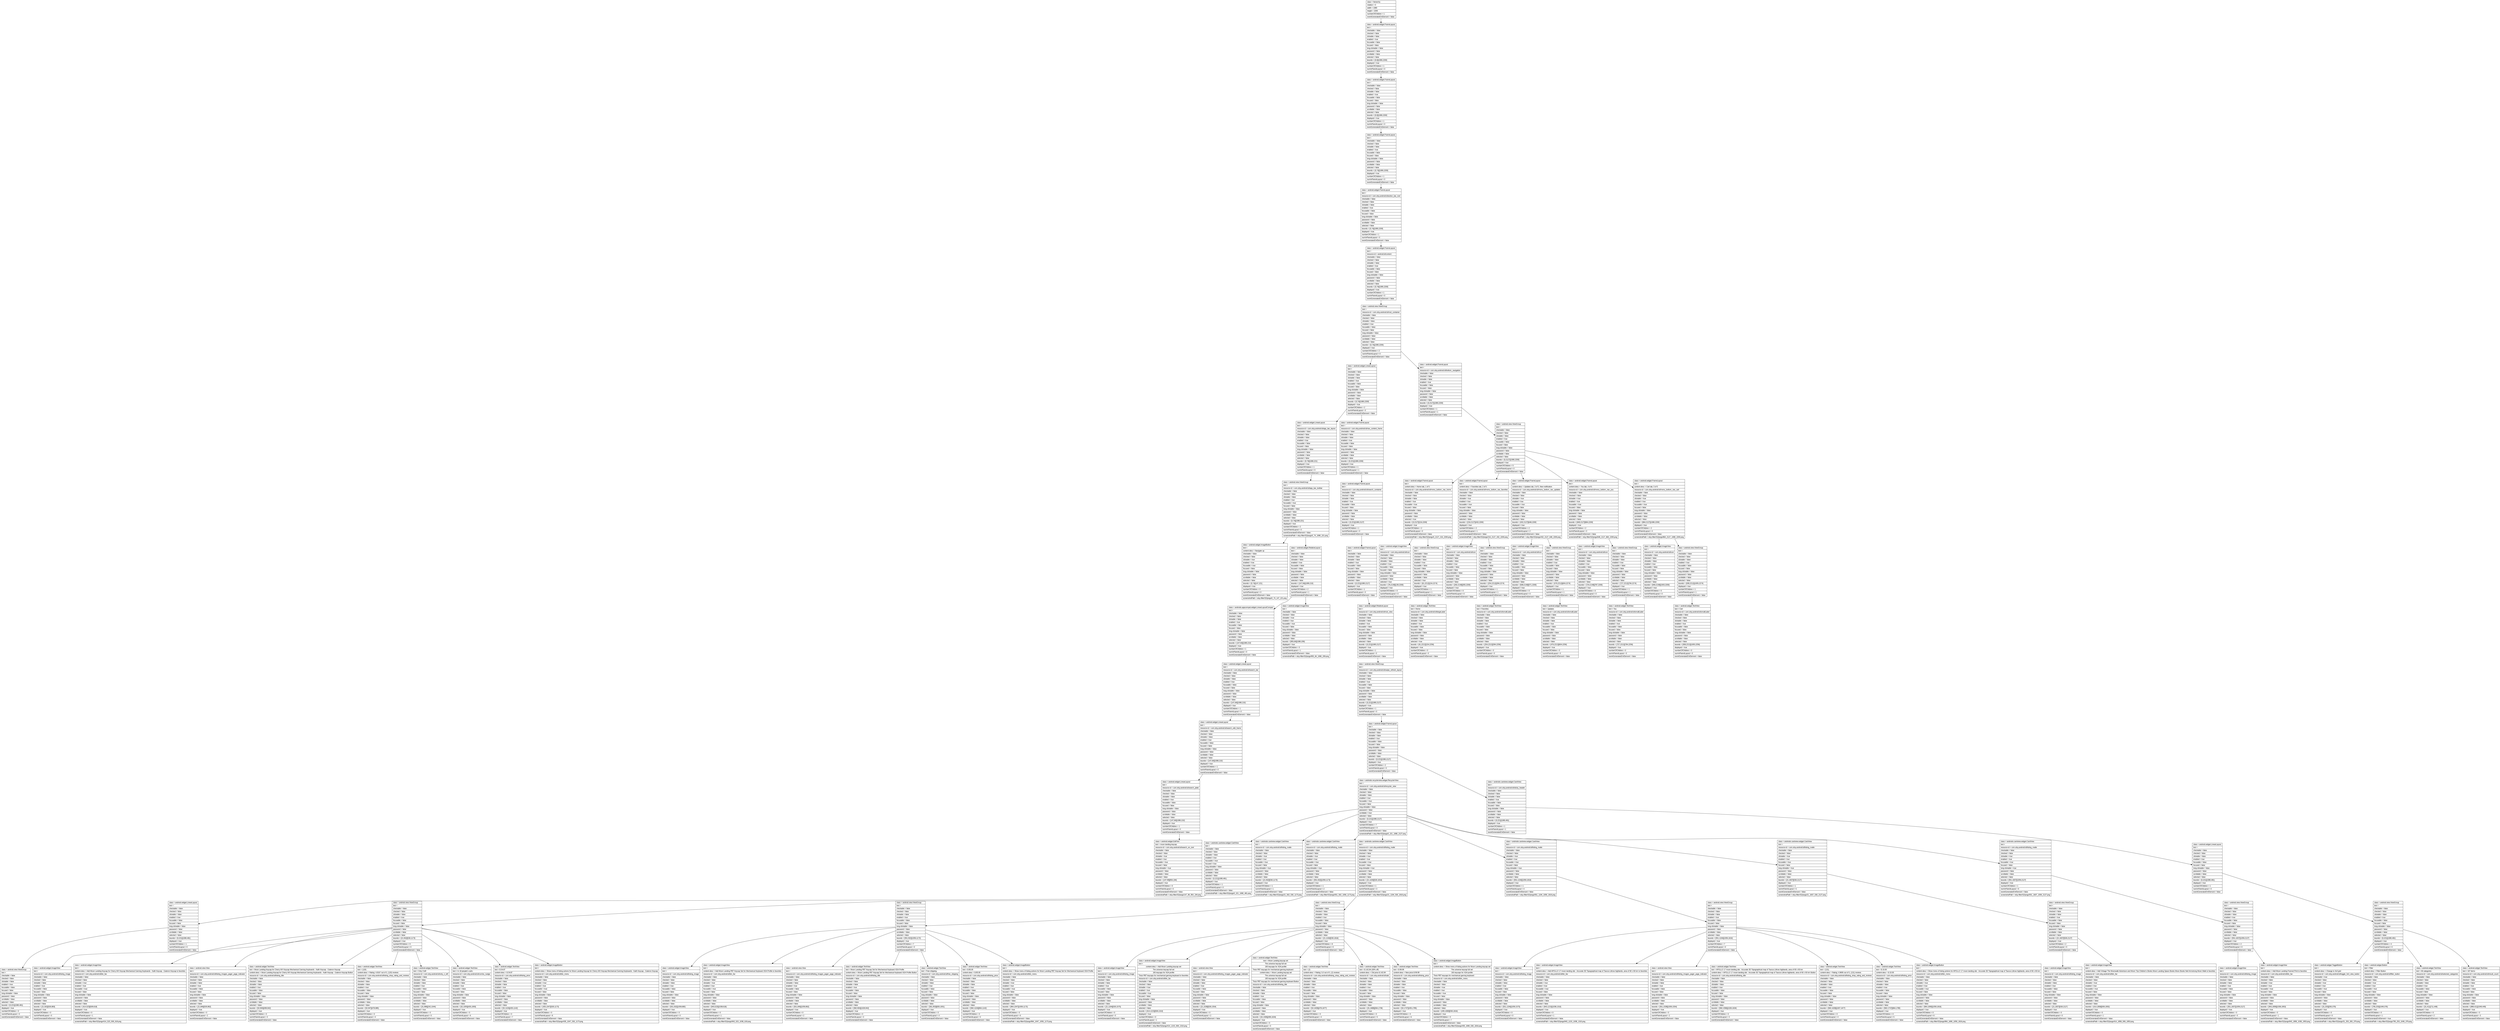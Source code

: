 digraph Layout {

	node [shape=record fontname=Arial];

	0	[label="{class = hierarchy\l|rotation = 0\l|width = 1080\l|height = 2200\l|numberOfChildren = 1\l|eventGeneratedOnElement = false \l}"]
	1	[label="{class = android.widget.FrameLayout\l|text = \l|checkable = false\l|checked = false\l|clickable = false\l|enabled = true\l|focusable = false\l|focused = false\l|long-clickable = false\l|password = false\l|scrollable = false\l|selected = false\l|bounds = [0,0][1080,2200]\l|displayed = true\l|numberOfChildren = 1\l|numInParentLayout = 0\l|eventGeneratedOnElement = false \l}"]
	2	[label="{class = android.widget.FrameLayout\l|text = \l|checkable = false\l|checked = false\l|clickable = false\l|enabled = true\l|focusable = false\l|focused = false\l|long-clickable = false\l|password = false\l|scrollable = false\l|selected = false\l|bounds = [0,0][1080,2200]\l|displayed = true\l|numberOfChildren = 1\l|numInParentLayout = 0\l|eventGeneratedOnElement = false \l}"]
	3	[label="{class = android.widget.FrameLayout\l|text = \l|checkable = false\l|checked = false\l|clickable = false\l|enabled = true\l|focusable = false\l|focused = false\l|long-clickable = false\l|password = false\l|scrollable = false\l|selected = false\l|bounds = [0,74][1080,2200]\l|displayed = true\l|numberOfChildren = 1\l|numInParentLayout = 0\l|eventGeneratedOnElement = false \l}"]
	4	[label="{class = android.widget.FrameLayout\l|text = \l|resource-id = com.etsy.android:id/action_bar_root\l|checkable = false\l|checked = false\l|clickable = false\l|enabled = true\l|focusable = false\l|focused = false\l|long-clickable = false\l|password = false\l|scrollable = false\l|selected = false\l|bounds = [0,74][1080,2200]\l|displayed = true\l|numberOfChildren = 1\l|numInParentLayout = 0\l|eventGeneratedOnElement = false \l}"]
	5	[label="{class = android.widget.FrameLayout\l|text = \l|resource-id = android:id/content\l|checkable = false\l|checked = false\l|clickable = false\l|enabled = true\l|focusable = false\l|focused = false\l|long-clickable = false\l|password = false\l|scrollable = false\l|selected = false\l|bounds = [0,74][1080,2200]\l|displayed = true\l|numberOfChildren = 1\l|numInParentLayout = 0\l|eventGeneratedOnElement = false \l}"]
	6	[label="{class = android.view.ViewGroup\l|text = \l|resource-id = com.etsy.android:id/root_container\l|checkable = false\l|checked = false\l|clickable = false\l|enabled = true\l|focusable = false\l|focused = false\l|long-clickable = false\l|password = false\l|scrollable = false\l|selected = false\l|bounds = [0,74][1080,2200]\l|displayed = true\l|numberOfChildren = 2\l|numInParentLayout = 0\l|eventGeneratedOnElement = false \l}"]
	7	[label="{class = android.widget.LinearLayout\l|text = \l|checkable = false\l|checked = false\l|clickable = false\l|enabled = true\l|focusable = false\l|focused = false\l|long-clickable = false\l|password = false\l|scrollable = false\l|selected = false\l|bounds = [0,74][1080,2200]\l|displayed = true\l|numberOfChildren = 2\l|numInParentLayout = 0\l|eventGeneratedOnElement = false \l}"]
	8	[label="{class = android.widget.FrameLayout\l|text = \l|resource-id = com.etsy.android:id/bottom_navigation\l|checkable = false\l|checked = false\l|clickable = false\l|enabled = true\l|focusable = false\l|focused = false\l|long-clickable = false\l|password = false\l|scrollable = false\l|selected = false\l|bounds = [0,2127][1080,2200]\l|displayed = true\l|numberOfChildren = 1\l|numInParentLayout = 1\l|eventGeneratedOnElement = false \l}"]
	9	[label="{class = android.widget.LinearLayout\l|text = \l|resource-id = com.etsy.android:id/app_bar_layout\l|checkable = false\l|checked = false\l|clickable = false\l|enabled = true\l|focusable = false\l|focused = false\l|long-clickable = false\l|password = false\l|scrollable = false\l|selected = false\l|bounds = [0,74][1080,221]\l|displayed = true\l|numberOfChildren = 1\l|numInParentLayout = 0\l|eventGeneratedOnElement = false \l}"]
	10	[label="{class = android.widget.FrameLayout\l|text = \l|resource-id = com.etsy.android:id/nav_content_frame\l|checkable = false\l|checked = false\l|clickable = false\l|enabled = true\l|focusable = false\l|focused = false\l|long-clickable = false\l|password = false\l|scrollable = false\l|selected = false\l|bounds = [0,221][1080,2200]\l|displayed = true\l|numberOfChildren = 1\l|numInParentLayout = 1\l|eventGeneratedOnElement = false \l}"]
	11	[label="{class = android.view.ViewGroup\l|text = \l|checkable = false\l|checked = false\l|clickable = false\l|enabled = true\l|focusable = false\l|focused = false\l|long-clickable = false\l|password = false\l|scrollable = false\l|selected = false\l|bounds = [0,2127][1080,2200]\l|displayed = true\l|numberOfChildren = 5\l|numInParentLayout = 0\l|eventGeneratedOnElement = false \l}"]
	12	[label="{class = android.view.ViewGroup\l|text = \l|resource-id = com.etsy.android:id/app_bar_toolbar\l|checkable = false\l|checked = false\l|clickable = false\l|enabled = true\l|focusable = true\l|focused = false\l|long-clickable = false\l|password = false\l|scrollable = false\l|selected = false\l|bounds = [0,74][1080,221]\l|displayed = true\l|numberOfChildren = 2\l|numInParentLayout = 0\l|eventGeneratedOnElement = false \l|screenshotPath = etsy-filter/S2/pngs/0_74_1080_221.png\l}"]
	13	[label="{class = android.widget.FrameLayout\l|text = \l|resource-id = com.etsy.android:id/search_container\l|checkable = false\l|checked = false\l|clickable = false\l|enabled = true\l|focusable = false\l|focused = false\l|long-clickable = false\l|password = false\l|scrollable = false\l|selected = false\l|bounds = [0,221][1080,2127]\l|displayed = true\l|numberOfChildren = 1\l|numInParentLayout = 0\l|eventGeneratedOnElement = false \l}"]
	14	[label="{class = android.widget.FrameLayout\l|text = \l|content-desc = Home tab, 1 of 5\l|resource-id = com.etsy.android:id/menu_bottom_nav_home\l|checkable = false\l|checked = false\l|clickable = false\l|enabled = true\l|focusable = true\l|focused = false\l|long-clickable = false\l|password = false\l|scrollable = false\l|selected = true\l|bounds = [0,2127][216,2200]\l|displayed = true\l|numberOfChildren = 2\l|numInParentLayout = 0\l|eventGeneratedOnElement = false \l|screenshotPath = etsy-filter/S2/pngs/0_2127_216_2200.png\l}"]
	15	[label="{class = android.widget.FrameLayout\l|text = \l|content-desc = Favorites tab, 2 of 5\l|resource-id = com.etsy.android:id/menu_bottom_nav_favorites\l|checkable = false\l|checked = false\l|clickable = true\l|enabled = true\l|focusable = true\l|focused = false\l|long-clickable = false\l|password = false\l|scrollable = false\l|selected = false\l|bounds = [216,2127][432,2200]\l|displayed = true\l|numberOfChildren = 2\l|numInParentLayout = 1\l|eventGeneratedOnElement = false \l|screenshotPath = etsy-filter/S2/pngs/216_2127_432_2200.png\l}"]
	16	[label="{class = android.widget.FrameLayout\l|text = \l|content-desc = Updates tab, 3 of 5, New notification\l|resource-id = com.etsy.android:id/menu_bottom_nav_updates\l|checkable = false\l|checked = false\l|clickable = true\l|enabled = true\l|focusable = true\l|focused = false\l|long-clickable = false\l|password = false\l|scrollable = false\l|selected = false\l|bounds = [432,2127][648,2200]\l|displayed = true\l|numberOfChildren = 2\l|numInParentLayout = 2\l|eventGeneratedOnElement = false \l|screenshotPath = etsy-filter/S2/pngs/432_2127_648_2200.png\l}"]
	17	[label="{class = android.widget.FrameLayout\l|text = \l|content-desc = You tab, 4 of 5\l|resource-id = com.etsy.android:id/menu_bottom_nav_you\l|checkable = false\l|checked = false\l|clickable = true\l|enabled = true\l|focusable = true\l|focused = false\l|long-clickable = false\l|password = false\l|scrollable = false\l|selected = false\l|bounds = [648,2127][864,2200]\l|displayed = true\l|numberOfChildren = 2\l|numInParentLayout = 3\l|eventGeneratedOnElement = false \l|screenshotPath = etsy-filter/S2/pngs/648_2127_864_2200.png\l}"]
	18	[label="{class = android.widget.FrameLayout\l|text = \l|content-desc = Cart tab, 5 of 5\l|resource-id = com.etsy.android:id/menu_bottom_nav_cart\l|checkable = false\l|checked = false\l|clickable = true\l|enabled = true\l|focusable = true\l|focused = false\l|long-clickable = false\l|password = false\l|scrollable = false\l|selected = false\l|bounds = [864,2127][1080,2200]\l|displayed = true\l|numberOfChildren = 2\l|numInParentLayout = 4\l|eventGeneratedOnElement = false \l|screenshotPath = etsy-filter/S2/pngs/864_2127_1080_2200.png\l}"]
	19	[label="{class = android.widget.ImageButton\l|text = \l|content-desc = Navigate up\l|checkable = false\l|checked = false\l|clickable = true\l|enabled = true\l|focusable = true\l|focused = false\l|long-clickable = false\l|password = false\l|scrollable = false\l|selected = false\l|bounds = [0,74][147,221]\l|displayed = true\l|numberOfChildren = 0\l|numInParentLayout = 0\l|eventGeneratedOnElement = false \l|screenshotPath = etsy-filter/S2/pngs/0_74_147_221.png\l}"]
	20	[label="{class = android.widget.RelativeLayout\l|text = \l|checkable = false\l|checked = false\l|clickable = false\l|enabled = true\l|focusable = false\l|focused = false\l|long-clickable = false\l|password = false\l|scrollable = false\l|selected = false\l|bounds = [147,84][1080,210]\l|displayed = true\l|numberOfChildren = 2\l|numInParentLayout = 1\l|eventGeneratedOnElement = false \l}"]
	21	[label="{class = android.widget.FrameLayout\l|text = \l|checkable = false\l|checked = false\l|clickable = false\l|enabled = true\l|focusable = false\l|focused = false\l|long-clickable = false\l|password = false\l|scrollable = false\l|selected = false\l|bounds = [0,221][1080,2127]\l|displayed = true\l|numberOfChildren = 1\l|numInParentLayout = 0\l|eventGeneratedOnElement = false \l}"]
	22	[label="{class = android.widget.ImageView\l|text = \l|resource-id = com.etsy.android:id/icon\l|checkable = false\l|checked = false\l|clickable = false\l|enabled = true\l|focusable = false\l|focused = false\l|long-clickable = false\l|password = false\l|scrollable = false\l|selected = true\l|bounds = [76,2148][139,2200]\l|displayed = true\l|numberOfChildren = 0\l|numInParentLayout = 0\l|eventGeneratedOnElement = false \l}"]
	23	[label="{class = android.view.ViewGroup\l|text = \l|checkable = false\l|checked = false\l|clickable = false\l|enabled = true\l|focusable = false\l|focused = false\l|long-clickable = false\l|password = false\l|scrollable = false\l|selected = true\l|bounds = [61,2212][154,2274]\l|displayed = true\l|numberOfChildren = 1\l|numInParentLayout = 1\l|eventGeneratedOnElement = false \l}"]
	24	[label="{class = android.widget.ImageView\l|text = \l|resource-id = com.etsy.android:id/icon\l|checkable = false\l|checked = false\l|clickable = false\l|enabled = true\l|focusable = false\l|focused = false\l|long-clickable = false\l|password = false\l|scrollable = false\l|selected = false\l|bounds = [292,2148][355,2200]\l|displayed = true\l|numberOfChildren = 0\l|numInParentLayout = 0\l|eventGeneratedOnElement = false \l}"]
	25	[label="{class = android.view.ViewGroup\l|text = \l|checkable = false\l|checked = false\l|clickable = false\l|enabled = true\l|focusable = false\l|focused = false\l|long-clickable = false\l|password = false\l|scrollable = false\l|selected = false\l|bounds = [254,2212][394,2274]\l|displayed = true\l|numberOfChildren = 1\l|numInParentLayout = 1\l|eventGeneratedOnElement = false \l}"]
	26	[label="{class = android.widget.ImageView\l|text = \l|resource-id = com.etsy.android:id/icon\l|checkable = false\l|checked = false\l|clickable = false\l|enabled = true\l|focusable = false\l|focused = false\l|long-clickable = false\l|password = false\l|scrollable = false\l|selected = false\l|bounds = [508,2148][571,2200]\l|displayed = true\l|numberOfChildren = 0\l|numInParentLayout = 0\l|eventGeneratedOnElement = false \l}"]
	27	[label="{class = android.view.ViewGroup\l|text = \l|checkable = false\l|checked = false\l|clickable = false\l|enabled = true\l|focusable = false\l|focused = false\l|long-clickable = false\l|password = false\l|scrollable = false\l|selected = false\l|bounds = [476,2212][604,2274]\l|displayed = true\l|numberOfChildren = 1\l|numInParentLayout = 1\l|eventGeneratedOnElement = false \l}"]
	28	[label="{class = android.widget.ImageView\l|text = \l|resource-id = com.etsy.android:id/icon\l|checkable = false\l|checked = false\l|clickable = false\l|enabled = true\l|focusable = false\l|focused = false\l|long-clickable = false\l|password = false\l|scrollable = false\l|selected = false\l|bounds = [724,2148][787,2200]\l|displayed = true\l|numberOfChildren = 0\l|numInParentLayout = 0\l|eventGeneratedOnElement = false \l}"]
	29	[label="{class = android.view.ViewGroup\l|text = \l|checkable = false\l|checked = false\l|clickable = false\l|enabled = true\l|focusable = false\l|focused = false\l|long-clickable = false\l|password = false\l|scrollable = false\l|selected = false\l|bounds = [727,2212][784,2274]\l|displayed = true\l|numberOfChildren = 1\l|numInParentLayout = 1\l|eventGeneratedOnElement = false \l}"]
	30	[label="{class = android.widget.ImageView\l|text = \l|resource-id = com.etsy.android:id/icon\l|checkable = false\l|checked = false\l|clickable = false\l|enabled = true\l|focusable = false\l|focused = false\l|long-clickable = false\l|password = false\l|scrollable = false\l|selected = false\l|bounds = [940,2148][1003,2200]\l|displayed = true\l|numberOfChildren = 0\l|numInParentLayout = 0\l|eventGeneratedOnElement = false \l}"]
	31	[label="{class = android.view.ViewGroup\l|text = \l|checkable = false\l|checked = false\l|clickable = false\l|enabled = true\l|focusable = false\l|focused = false\l|long-clickable = false\l|password = false\l|scrollable = false\l|selected = false\l|bounds = [938,2212][1005,2274]\l|displayed = true\l|numberOfChildren = 1\l|numInParentLayout = 1\l|eventGeneratedOnElement = false \l}"]
	32	[label="{class = androidx.appcompat.widget.LinearLayoutCompat\l|text = \l|checkable = false\l|checked = false\l|clickable = false\l|enabled = true\l|focusable = false\l|focused = false\l|long-clickable = false\l|password = false\l|scrollable = false\l|selected = false\l|bounds = [147,84][1080,210]\l|displayed = true\l|numberOfChildren = 1\l|numInParentLayout = 0\l|eventGeneratedOnElement = false \l}"]
	33	[label="{class = android.widget.ImageView\l|text = \l|checkable = false\l|checked = false\l|clickable = true\l|enabled = true\l|focusable = true\l|focused = false\l|long-clickable = false\l|password = false\l|scrollable = false\l|selected = false\l|bounds = [955,84][1080,209]\l|displayed = true\l|numberOfChildren = 0\l|numInParentLayout = 1\l|eventGeneratedOnElement = false \l|screenshotPath = etsy-filter/S2/pngs/955_84_1080_209.png\l}"]
	34	[label="{class = android.widget.RelativeLayout\l|text = \l|resource-id = com.etsy.android:id/root_view\l|checkable = false\l|checked = false\l|clickable = false\l|enabled = true\l|focusable = false\l|focused = false\l|long-clickable = false\l|password = false\l|scrollable = false\l|selected = false\l|bounds = [0,221][1080,2127]\l|displayed = true\l|numberOfChildren = 1\l|numInParentLayout = 0\l|eventGeneratedOnElement = false \l}"]
	35	[label="{class = android.widget.TextView\l|text = Home\l|resource-id = com.etsy.android:id/largeLabel\l|checkable = false\l|checked = false\l|clickable = false\l|enabled = true\l|focusable = false\l|focused = false\l|long-clickable = false\l|password = false\l|scrollable = false\l|selected = true\l|bounds = [61,2212][154,2256]\l|displayed = true\l|numberOfChildren = 0\l|numInParentLayout = 0\l|eventGeneratedOnElement = false \l}"]
	36	[label="{class = android.widget.TextView\l|text = Favorites\l|resource-id = com.etsy.android:id/smallLabel\l|checkable = false\l|checked = false\l|clickable = false\l|enabled = true\l|focusable = false\l|focused = false\l|long-clickable = false\l|password = false\l|scrollable = false\l|selected = false\l|bounds = [254,2212][394,2256]\l|displayed = true\l|numberOfChildren = 0\l|numInParentLayout = 0\l|eventGeneratedOnElement = false \l}"]
	37	[label="{class = android.widget.TextView\l|text = Updates\l|resource-id = com.etsy.android:id/smallLabel\l|checkable = false\l|checked = false\l|clickable = false\l|enabled = true\l|focusable = false\l|focused = false\l|long-clickable = false\l|password = false\l|scrollable = false\l|selected = false\l|bounds = [476,2212][604,2256]\l|displayed = true\l|numberOfChildren = 0\l|numInParentLayout = 0\l|eventGeneratedOnElement = false \l}"]
	38	[label="{class = android.widget.TextView\l|text = You\l|resource-id = com.etsy.android:id/smallLabel\l|checkable = false\l|checked = false\l|clickable = false\l|enabled = true\l|focusable = false\l|focused = false\l|long-clickable = false\l|password = false\l|scrollable = false\l|selected = false\l|bounds = [727,2212][784,2256]\l|displayed = true\l|numberOfChildren = 0\l|numInParentLayout = 0\l|eventGeneratedOnElement = false \l}"]
	39	[label="{class = android.widget.TextView\l|text = Cart\l|resource-id = com.etsy.android:id/smallLabel\l|checkable = false\l|checked = false\l|clickable = false\l|enabled = true\l|focusable = false\l|focused = false\l|long-clickable = false\l|password = false\l|scrollable = false\l|selected = false\l|bounds = [938,2212][1005,2256]\l|displayed = true\l|numberOfChildren = 0\l|numInParentLayout = 0\l|eventGeneratedOnElement = false \l}"]
	40	[label="{class = android.widget.LinearLayout\l|text = \l|resource-id = com.etsy.android:id/search_bar\l|checkable = false\l|checked = false\l|clickable = false\l|enabled = true\l|focusable = false\l|focused = false\l|long-clickable = false\l|password = false\l|scrollable = false\l|selected = false\l|bounds = [147,84][1080,210]\l|displayed = true\l|numberOfChildren = 1\l|numInParentLayout = 0\l|eventGeneratedOnElement = false \l}"]
	41	[label="{class = android.view.ViewGroup\l|text = \l|resource-id = com.etsy.android:id/swipe_refresh_layout\l|checkable = false\l|checked = false\l|clickable = false\l|enabled = true\l|focusable = false\l|focused = false\l|long-clickable = false\l|password = false\l|scrollable = false\l|selected = false\l|bounds = [0,221][1080,2127]\l|displayed = true\l|numberOfChildren = 1\l|numInParentLayout = 0\l|eventGeneratedOnElement = false \l}"]
	42	[label="{class = android.widget.LinearLayout\l|text = \l|resource-id = com.etsy.android:id/search_edit_frame\l|checkable = false\l|checked = false\l|clickable = false\l|enabled = true\l|focusable = false\l|focused = false\l|long-clickable = false\l|password = false\l|scrollable = false\l|selected = false\l|bounds = [147,84][1080,210]\l|displayed = true\l|numberOfChildren = 1\l|numInParentLayout = 0\l|eventGeneratedOnElement = false \l}"]
	43	[label="{class = android.widget.FrameLayout\l|text = \l|checkable = false\l|checked = false\l|clickable = false\l|enabled = true\l|focusable = false\l|focused = false\l|long-clickable = false\l|password = false\l|scrollable = false\l|selected = false\l|bounds = [0,221][1080,2127]\l|displayed = true\l|numberOfChildren = 2\l|numInParentLayout = 0\l|eventGeneratedOnElement = false \l}"]
	44	[label="{class = android.widget.LinearLayout\l|text = \l|resource-id = com.etsy.android:id/search_plate\l|checkable = false\l|checked = false\l|clickable = false\l|enabled = true\l|focusable = false\l|focused = false\l|long-clickable = false\l|password = false\l|scrollable = false\l|selected = false\l|bounds = [147,84][1080,210]\l|displayed = true\l|numberOfChildren = 1\l|numInParentLayout = 0\l|eventGeneratedOnElement = false \l}"]
	45	[label="{class = androidx.recyclerview.widget.RecyclerView\l|text = \l|resource-id = com.etsy.android:id/recycler_view\l|checkable = false\l|checked = false\l|clickable = false\l|enabled = true\l|focusable = true\l|focused = false\l|long-clickable = false\l|password = false\l|scrollable = true\l|selected = false\l|bounds = [0,221][1080,2127]\l|displayed = true\l|numberOfChildren = 7\l|numInParentLayout = 0\l|eventGeneratedOnElement = false \l|screenshotPath = etsy-filter/S2/pngs/0_221_1080_2127.png\l}"]
	46	[label="{class = androidx.cardview.widget.CardView\l|text = \l|resource-id = com.etsy.android:id/sticky_header\l|checkable = false\l|checked = false\l|clickable = false\l|enabled = true\l|focusable = false\l|focused = false\l|long-clickable = false\l|password = false\l|scrollable = false\l|selected = false\l|bounds = [0,221][1080,481]\l|displayed = true\l|numberOfChildren = 1\l|numInParentLayout = 1\l|eventGeneratedOnElement = false \l}"]
	47	[label="{class = android.widget.EditText\l|text = moon landing keycap\l|resource-id = com.etsy.android:id/search_src_text\l|checkable = false\l|checked = false\l|clickable = true\l|enabled = true\l|focusable = true\l|focused = false\l|long-clickable = true\l|password = false\l|scrollable = false\l|selected = false\l|bounds = [147,99][954,194]\l|displayed = true\l|numberOfChildren = 0\l|numInParentLayout = 0\l|eventGeneratedOnElement = false \l|screenshotPath = etsy-filter/S2/pngs/147_99_954_194.png\l}"]
	48	[label="{class = androidx.cardview.widget.CardView\l|text = \l|checkable = false\l|checked = false\l|clickable = false\l|enabled = true\l|focusable = true\l|focused = true\l|long-clickable = false\l|password = false\l|scrollable = false\l|selected = false\l|bounds = [0,221][1080,481]\l|displayed = true\l|numberOfChildren = 1\l|numInParentLayout = 0\l|eventGeneratedOnElement = false \l|screenshotPath = etsy-filter/S2/pngs/0_221_1080_481.png\l}"]
	49	[label="{class = androidx.cardview.widget.CardView\l|text = \l|resource-id = com.etsy.android:id/listing_matte\l|checkable = false\l|checked = false\l|clickable = true\l|enabled = true\l|focusable = true\l|focused = false\l|long-clickable = true\l|password = false\l|scrollable = false\l|selected = false\l|bounds = [21,502][530,1173]\l|displayed = true\l|numberOfChildren = 1\l|numInParentLayout = 1\l|eventGeneratedOnElement = false \l|screenshotPath = etsy-filter/S2/pngs/21_502_530_1173.png\l}"]
	50	[label="{class = androidx.cardview.widget.CardView\l|text = \l|resource-id = com.etsy.android:id/listing_matte\l|checkable = false\l|checked = false\l|clickable = true\l|enabled = true\l|focusable = true\l|focused = false\l|long-clickable = true\l|password = false\l|scrollable = false\l|selected = false\l|bounds = [551,502][1059,1173]\l|displayed = true\l|numberOfChildren = 1\l|numInParentLayout = 2\l|eventGeneratedOnElement = false \l|screenshotPath = etsy-filter/S2/pngs/551_502_1059_1173.png\l}"]
	51	[label="{class = androidx.cardview.widget.CardView\l|text = \l|resource-id = com.etsy.android:id/listing_matte\l|checkable = false\l|checked = false\l|clickable = true\l|enabled = true\l|focusable = true\l|focused = false\l|long-clickable = true\l|password = false\l|scrollable = false\l|selected = false\l|bounds = [21,1194][530,1816]\l|displayed = true\l|numberOfChildren = 1\l|numInParentLayout = 3\l|eventGeneratedOnElement = false \l|screenshotPath = etsy-filter/S2/pngs/21_1194_530_1816.png\l}"]
	52	[label="{class = androidx.cardview.widget.CardView\l|text = \l|resource-id = com.etsy.android:id/listing_matte\l|checkable = false\l|checked = false\l|clickable = true\l|enabled = true\l|focusable = true\l|focused = false\l|long-clickable = true\l|password = false\l|scrollable = false\l|selected = false\l|bounds = [551,1194][1059,1816]\l|displayed = true\l|numberOfChildren = 1\l|numInParentLayout = 4\l|eventGeneratedOnElement = false \l|screenshotPath = etsy-filter/S2/pngs/551_1194_1059_1816.png\l}"]
	53	[label="{class = androidx.cardview.widget.CardView\l|text = \l|resource-id = com.etsy.android:id/listing_matte\l|checkable = false\l|checked = false\l|clickable = true\l|enabled = true\l|focusable = true\l|focused = false\l|long-clickable = true\l|password = false\l|scrollable = false\l|selected = false\l|bounds = [21,1837][530,2127]\l|displayed = true\l|numberOfChildren = 1\l|numInParentLayout = 5\l|eventGeneratedOnElement = false \l|screenshotPath = etsy-filter/S2/pngs/21_1837_530_2127.png\l}"]
	54	[label="{class = androidx.cardview.widget.CardView\l|text = \l|resource-id = com.etsy.android:id/listing_matte\l|checkable = false\l|checked = false\l|clickable = true\l|enabled = true\l|focusable = true\l|focused = false\l|long-clickable = true\l|password = false\l|scrollable = false\l|selected = false\l|bounds = [551,1837][1059,2127]\l|displayed = true\l|numberOfChildren = 1\l|numInParentLayout = 6\l|eventGeneratedOnElement = false \l|screenshotPath = etsy-filter/S2/pngs/551_1837_1059_2127.png\l}"]
	55	[label="{class = android.widget.LinearLayout\l|text = \l|checkable = false\l|checked = false\l|clickable = false\l|enabled = true\l|focusable = false\l|focused = false\l|long-clickable = false\l|password = false\l|scrollable = false\l|selected = false\l|bounds = [0,221][1080,481]\l|displayed = true\l|numberOfChildren = 1\l|numInParentLayout = 0\l|eventGeneratedOnElement = false \l}"]
	56	[label="{class = android.widget.LinearLayout\l|text = \l|checkable = false\l|checked = false\l|clickable = false\l|enabled = true\l|focusable = false\l|focused = false\l|long-clickable = false\l|password = false\l|scrollable = false\l|selected = false\l|bounds = [0,221][1080,481]\l|displayed = true\l|numberOfChildren = 1\l|numInParentLayout = 0\l|eventGeneratedOnElement = false \l}"]
	57	[label="{class = android.view.ViewGroup\l|text = \l|checkable = false\l|checked = false\l|clickable = false\l|enabled = true\l|focusable = false\l|focused = false\l|long-clickable = false\l|password = false\l|scrollable = false\l|selected = false\l|bounds = [21,502][530,1173]\l|displayed = true\l|numberOfChildren = 9\l|numInParentLayout = 0\l|eventGeneratedOnElement = false \l}"]
	58	[label="{class = android.view.ViewGroup\l|text = \l|checkable = false\l|checked = false\l|clickable = false\l|enabled = true\l|focusable = false\l|focused = false\l|long-clickable = false\l|password = false\l|scrollable = false\l|selected = false\l|bounds = [551,502][1059,1173]\l|displayed = true\l|numberOfChildren = 7\l|numInParentLayout = 0\l|eventGeneratedOnElement = false \l}"]
	59	[label="{class = android.view.ViewGroup\l|text = \l|checkable = false\l|checked = false\l|clickable = false\l|enabled = true\l|focusable = false\l|focused = false\l|long-clickable = false\l|password = false\l|scrollable = false\l|selected = false\l|bounds = [21,1194][530,1816]\l|displayed = true\l|numberOfChildren = 8\l|numInParentLayout = 0\l|eventGeneratedOnElement = false \l}"]
	60	[label="{class = android.view.ViewGroup\l|text = \l|checkable = false\l|checked = false\l|clickable = false\l|enabled = true\l|focusable = false\l|focused = false\l|long-clickable = false\l|password = false\l|scrollable = false\l|selected = false\l|bounds = [551,1194][1059,1816]\l|displayed = true\l|numberOfChildren = 7\l|numInParentLayout = 0\l|eventGeneratedOnElement = false \l}"]
	61	[label="{class = android.view.ViewGroup\l|text = \l|checkable = false\l|checked = false\l|clickable = false\l|enabled = true\l|focusable = false\l|focused = false\l|long-clickable = false\l|password = false\l|scrollable = false\l|selected = false\l|bounds = [21,1837][530,2127]\l|displayed = true\l|numberOfChildren = 2\l|numInParentLayout = 0\l|eventGeneratedOnElement = false \l}"]
	62	[label="{class = android.view.ViewGroup\l|text = \l|checkable = false\l|checked = false\l|clickable = false\l|enabled = true\l|focusable = false\l|focused = false\l|long-clickable = false\l|password = false\l|scrollable = false\l|selected = false\l|bounds = [551,1837][1059,2127]\l|displayed = true\l|numberOfChildren = 2\l|numInParentLayout = 0\l|eventGeneratedOnElement = false \l}"]
	63	[label="{class = android.view.ViewGroup\l|text = \l|checkable = false\l|checked = false\l|clickable = false\l|enabled = true\l|focusable = false\l|focused = false\l|long-clickable = false\l|password = false\l|scrollable = false\l|selected = false\l|bounds = [0,221][1080,481]\l|displayed = true\l|numberOfChildren = 4\l|numInParentLayout = 0\l|eventGeneratedOnElement = false \l}"]
	64	[label="{class = android.view.ViewGroup\l|text = \l|checkable = false\l|checked = false\l|clickable = false\l|enabled = true\l|focusable = false\l|focused = false\l|long-clickable = false\l|password = false\l|scrollable = false\l|selected = false\l|bounds = [0,221][1080,481]\l|displayed = true\l|numberOfChildren = 0\l|numInParentLayout = 0\l|eventGeneratedOnElement = false \l}"]
	65	[label="{class = android.widget.ImageView\l|text = \l|resource-id = com.etsy.android:id/listing_image\l|checkable = false\l|checked = false\l|clickable = false\l|enabled = true\l|focusable = false\l|focused = false\l|long-clickable = false\l|password = false\l|scrollable = false\l|selected = false\l|bounds = [21,502][530,883]\l|displayed = true\l|numberOfChildren = 0\l|numInParentLayout = 0\l|eventGeneratedOnElement = false \l}"]
	66	[label="{class = android.widget.ImageView\l|text = \l|content-desc = Add Moon Landing Keycap for Cherry MX Keycap Mechanical Gaming Keyboards - Kalih Keycap - Gateron Keycap to favorites\l|resource-id = com.etsy.android:id/btn_fav\l|checkable = false\l|checked = false\l|clickable = true\l|enabled = true\l|focusable = true\l|focused = false\l|long-clickable = false\l|password = false\l|scrollable = false\l|selected = false\l|bounds = [414,523][509,618]\l|displayed = true\l|numberOfChildren = 0\l|numInParentLayout = 1\l|eventGeneratedOnElement = false \l|screenshotPath = etsy-filter/S2/pngs/414_523_509_618.png\l}"]
	67	[label="{class = android.view.View\l|text = \l|resource-id = com.etsy.android:id/listing_images_pager_page_indicator\l|checkable = false\l|checked = false\l|clickable = false\l|enabled = true\l|focusable = false\l|focused = false\l|long-clickable = false\l|password = false\l|scrollable = false\l|selected = false\l|bounds = [21,846][530,862]\l|displayed = true\l|numberOfChildren = 0\l|numInParentLayout = 2\l|eventGeneratedOnElement = false \l}"]
	68	[label="{class = android.widget.TextView\l|text = Moon Landing Keycap for Cherry MX Keycap Mechanical Gaming Keyboards - Kalih Keycap - Gateron Keycap\l|content-desc = Moon Landing Keycap for Cherry MX Keycap Mechanical Gaming Keyboards - Kalih Keycap - Gateron Keycap Button\l|resource-id = com.etsy.android:id/listing_title\l|checkable = false\l|checked = false\l|clickable = false\l|enabled = true\l|focusable = false\l|focused = false\l|long-clickable = false\l|password = false\l|scrollable = false\l|selected = false\l|bounds = [52,904][499,942]\l|displayed = true\l|numberOfChildren = 0\l|numInParentLayout = 3\l|eventGeneratedOnElement = false \l}"]
	69	[label="{class = android.widget.TextView\l|text = (120)\l|content-desc = Rating: 4.8167 out of 5, (120) reviews\l|resource-id = com.etsy.android:id/listing_shop_rating_and_reviews\l|checkable = false\l|checked = false\l|clickable = false\l|enabled = true\l|focusable = false\l|focused = false\l|long-clickable = false\l|password = false\l|scrollable = false\l|selected = false\l|bounds = [52,947][478,985]\l|displayed = true\l|numberOfChildren = 0\l|numInParentLayout = 4\l|eventGeneratedOnElement = false \l}"]
	70	[label="{class = android.widget.TextView\l|text = Only 3 left\l|resource-id = com.etsy.android:id/only_n_left\l|checkable = false\l|checked = false\l|clickable = false\l|enabled = true\l|focusable = false\l|focused = false\l|long-clickable = false\l|password = false\l|scrollable = false\l|selected = false\l|bounds = [31,996][242,1044]\l|displayed = true\l|numberOfChildren = 0\l|numInParentLayout = 5\l|eventGeneratedOnElement = false \l}"]
	71	[label="{class = android.widget.TextView\l|text = In 18 people's carts\l|resource-id = com.etsy.android:id/combo_nudge\l|checkable = false\l|checked = false\l|clickable = false\l|enabled = true\l|focusable = false\l|focused = false\l|long-clickable = false\l|password = false\l|scrollable = false\l|selected = false\l|bounds = [52,1055][435,1093]\l|displayed = true\l|numberOfChildren = 0\l|numInParentLayout = 6\l|eventGeneratedOnElement = false \l}"]
	72	[label="{class = android.widget.TextView\l|text = $ 34.87\l|content-desc = $ 34.87\l|resource-id = com.etsy.android:id/listing_price\l|checkable = false\l|checked = false\l|clickable = false\l|enabled = true\l|focusable = false\l|focused = false\l|long-clickable = false\l|password = false\l|scrollable = false\l|selected = false\l|bounds = [52,1104][435,1142]\l|displayed = true\l|numberOfChildren = 0\l|numInParentLayout = 7\l|eventGeneratedOnElement = false \l}"]
	73	[label="{class = android.widget.ImageButton\l|text = \l|content-desc = Show menu of listing actions for Moon Landing Keycap for Cherry MX Keycap Mechanical Gaming Keyboards - Kalih Keycap - Gateron Keycap\l|resource-id = com.etsy.android:id/btn_menu\l|checkable = false\l|checked = false\l|clickable = true\l|enabled = true\l|focusable = true\l|focused = false\l|long-clickable = false\l|password = false\l|scrollable = false\l|selected = false\l|bounds = [435,1047][530,1173]\l|displayed = true\l|numberOfChildren = 0\l|numInParentLayout = 8\l|eventGeneratedOnElement = false \l|screenshotPath = etsy-filter/S2/pngs/435_1047_530_1173.png\l}"]
	74	[label="{class = android.widget.ImageView\l|text = \l|resource-id = com.etsy.android:id/listing_image\l|checkable = false\l|checked = false\l|clickable = false\l|enabled = true\l|focusable = false\l|focused = false\l|long-clickable = false\l|password = false\l|scrollable = false\l|selected = false\l|bounds = [551,502][1059,883]\l|displayed = true\l|numberOfChildren = 0\l|numInParentLayout = 0\l|eventGeneratedOnElement = false \l}"]
	75	[label="{class = android.widget.ImageView\l|text = \l|content-desc = Add Moon Landing PBT Keycap Set for Mechanical Keyboard XDA Profile to favorites\l|resource-id = com.etsy.android:id/btn_fav\l|checkable = false\l|checked = false\l|clickable = true\l|enabled = true\l|focusable = true\l|focused = false\l|long-clickable = false\l|password = false\l|scrollable = false\l|selected = false\l|bounds = [943,523][1038,618]\l|displayed = true\l|numberOfChildren = 0\l|numInParentLayout = 1\l|eventGeneratedOnElement = false \l|screenshotPath = etsy-filter/S2/pngs/943_523_1038_618.png\l}"]
	76	[label="{class = android.view.View\l|text = \l|resource-id = com.etsy.android:id/listing_images_pager_page_indicator\l|checkable = false\l|checked = false\l|clickable = false\l|enabled = true\l|focusable = false\l|focused = false\l|long-clickable = false\l|password = false\l|scrollable = false\l|selected = false\l|bounds = [551,846][1059,862]\l|displayed = true\l|numberOfChildren = 0\l|numInParentLayout = 2\l|eventGeneratedOnElement = false \l}"]
	77	[label="{class = android.widget.TextView\l|text = Moon Landing PBT Keycap Set for Mechanical Keyboard XDA Profile\l|content-desc = Moon Landing PBT Keycap Set for Mechanical Keyboard XDA Profile Button\l|resource-id = com.etsy.android:id/listing_title\l|checkable = false\l|checked = false\l|clickable = false\l|enabled = true\l|focusable = false\l|focused = false\l|long-clickable = false\l|password = false\l|scrollable = false\l|selected = false\l|bounds = [582,904][1028,942]\l|displayed = true\l|numberOfChildren = 0\l|numInParentLayout = 3\l|eventGeneratedOnElement = false \l}"]
	78	[label="{class = android.widget.TextView\l|text = Free shipping\l|resource-id = com.etsy.android:id/free_shipping\l|checkable = false\l|checked = false\l|clickable = false\l|enabled = true\l|focusable = false\l|focused = false\l|long-clickable = false\l|password = false\l|scrollable = false\l|selected = false\l|bounds = [561,953][826,1001]\l|displayed = true\l|numberOfChildren = 0\l|numInParentLayout = 4\l|eventGeneratedOnElement = false \l}"]
	79	[label="{class = android.widget.TextView\l|text = $ 85.00\l|content-desc = $ 85.00\l|resource-id = com.etsy.android:id/listing_price\l|checkable = false\l|checked = false\l|clickable = false\l|enabled = true\l|focusable = false\l|focused = false\l|long-clickable = false\l|password = false\l|scrollable = false\l|selected = false\l|bounds = [582,1104][964,1142]\l|displayed = true\l|numberOfChildren = 0\l|numInParentLayout = 5\l|eventGeneratedOnElement = false \l}"]
	80	[label="{class = android.widget.ImageButton\l|text = \l|content-desc = Show menu of listing actions for Moon Landing PBT Keycap Set for Mechanical Keyboard XDA Profile\l|resource-id = com.etsy.android:id/btn_menu\l|checkable = false\l|checked = false\l|clickable = true\l|enabled = true\l|focusable = true\l|focused = false\l|long-clickable = false\l|password = false\l|scrollable = false\l|selected = false\l|bounds = [964,1047][1059,1173]\l|displayed = true\l|numberOfChildren = 0\l|numInParentLayout = 6\l|eventGeneratedOnElement = false \l|screenshotPath = etsy-filter/S2/pngs/964_1047_1059_1173.png\l}"]
	81	[label="{class = android.widget.ImageView\l|text = \l|resource-id = com.etsy.android:id/listing_image\l|checkable = false\l|checked = false\l|clickable = false\l|enabled = true\l|focusable = false\l|focused = false\l|long-clickable = false\l|password = false\l|scrollable = false\l|selected = false\l|bounds = [21,1194][530,1575]\l|displayed = true\l|numberOfChildren = 0\l|numInParentLayout = 0\l|eventGeneratedOnElement = false \l}"]
	82	[label="{class = android.widget.ImageView\l|text = \l|content-desc = Add Moon Landing keycap set | The universe keycap full set | 165 keycaps for XDA profile | Thick PBT keycaps for mechanical gaming keyboard to favorites\l|resource-id = com.etsy.android:id/btn_fav\l|checkable = false\l|checked = false\l|clickable = true\l|enabled = true\l|focusable = true\l|focused = false\l|long-clickable = false\l|password = false\l|scrollable = false\l|selected = false\l|bounds = [414,1215][509,1310]\l|displayed = true\l|numberOfChildren = 0\l|numInParentLayout = 1\l|eventGeneratedOnElement = false \l|screenshotPath = etsy-filter/S2/pngs/414_1215_509_1310.png\l}"]
	83	[label="{class = android.view.View\l|text = \l|resource-id = com.etsy.android:id/listing_images_pager_page_indicator\l|checkable = false\l|checked = false\l|clickable = false\l|enabled = true\l|focusable = false\l|focused = false\l|long-clickable = false\l|password = false\l|scrollable = false\l|selected = false\l|bounds = [21,1538][530,1554]\l|displayed = true\l|numberOfChildren = 0\l|numInParentLayout = 2\l|eventGeneratedOnElement = false \l}"]
	84	[label="{class = android.widget.TextView\l|text = Moon Landing keycap set | The universe keycap full set | 165 keycaps for XDA profile | Thick PBT keycaps for mechanical gaming keyboard\l|content-desc = Moon Landing keycap set | The universe keycap full set | 165 keycaps for XDA profile | Thick PBT keycaps for mechanical gaming keyboard Button\l|resource-id = com.etsy.android:id/listing_title\l|checkable = false\l|checked = false\l|clickable = false\l|enabled = true\l|focusable = false\l|focused = false\l|long-clickable = false\l|password = false\l|scrollable = false\l|selected = false\l|bounds = [52,1596][499,1634]\l|displayed = true\l|numberOfChildren = 0\l|numInParentLayout = 3\l|eventGeneratedOnElement = false \l}"]
	85	[label="{class = android.widget.TextView\l|text = (2)\l|content-desc = Rating: 5.0 out of 5, (2) reviews\l|resource-id = com.etsy.android:id/listing_shop_rating_and_reviews\l|checkable = false\l|checked = false\l|clickable = false\l|enabled = true\l|focusable = false\l|focused = false\l|long-clickable = false\l|password = false\l|scrollable = false\l|selected = false\l|bounds = [52,1639][478,1677]\l|displayed = true\l|numberOfChildren = 0\l|numInParentLayout = 4\l|eventGeneratedOnElement = false \l}"]
	86	[label="{class = android.widget.TextView\l|text = $ 142.84 (30% off)\l|content-desc = Old price $ 142.84\l|resource-id = com.etsy.android:id/sale\l|checkable = false\l|checked = false\l|clickable = false\l|enabled = true\l|focusable = false\l|focused = false\l|long-clickable = false\l|password = false\l|scrollable = false\l|selected = false\l|bounds = [31,1688][364,1736]\l|displayed = true\l|numberOfChildren = 0\l|numInParentLayout = 5\l|eventGeneratedOnElement = false \l}"]
	87	[label="{class = android.widget.TextView\l|text = $ 99.99\l|content-desc = New price $ 99.99\l|resource-id = com.etsy.android:id/listing_price\l|checkable = false\l|checked = false\l|clickable = false\l|enabled = true\l|focusable = false\l|focused = false\l|long-clickable = false\l|password = false\l|scrollable = false\l|selected = false\l|bounds = [52,1747][435,1785]\l|displayed = true\l|numberOfChildren = 0\l|numInParentLayout = 6\l|eventGeneratedOnElement = false \l}"]
	88	[label="{class = android.widget.ImageButton\l|text = \l|content-desc = Show menu of listing actions for Moon Landing keycap set | The universe keycap full set | 165 keycaps for XDA profile | Thick PBT keycaps for mechanical gaming keyboard\l|resource-id = com.etsy.android:id/btn_menu\l|checkable = false\l|checked = false\l|clickable = true\l|enabled = true\l|focusable = true\l|focused = false\l|long-clickable = false\l|password = false\l|scrollable = false\l|selected = false\l|bounds = [435,1690][530,1816]\l|displayed = true\l|numberOfChildren = 0\l|numInParentLayout = 7\l|eventGeneratedOnElement = false \l|screenshotPath = etsy-filter/S2/pngs/435_1690_530_1816.png\l}"]
	89	[label="{class = android.widget.ImageView\l|text = \l|resource-id = com.etsy.android:id/listing_image\l|checkable = false\l|checked = false\l|clickable = false\l|enabled = true\l|focusable = false\l|focused = false\l|long-clickable = false\l|password = false\l|scrollable = false\l|selected = false\l|bounds = [551,1194][1059,1575]\l|displayed = true\l|numberOfChildren = 0\l|numInParentLayout = 0\l|eventGeneratedOnElement = false \l}"]
	90	[label="{class = android.widget.ImageView\l|text = \l|content-desc = Add APOLLO 17 moon landing site - Accurate 3D Topographical map of Taurus-Littrow highlands, area of 60 x 60 km to favorites\l|resource-id = com.etsy.android:id/btn_fav\l|checkable = false\l|checked = false\l|clickable = true\l|enabled = true\l|focusable = true\l|focused = false\l|long-clickable = false\l|password = false\l|scrollable = false\l|selected = false\l|bounds = [943,1215][1038,1310]\l|displayed = true\l|numberOfChildren = 0\l|numInParentLayout = 1\l|eventGeneratedOnElement = false \l|screenshotPath = etsy-filter/S2/pngs/943_1215_1038_1310.png\l}"]
	91	[label="{class = android.view.View\l|text = \l|resource-id = com.etsy.android:id/listing_images_pager_page_indicator\l|checkable = false\l|checked = false\l|clickable = false\l|enabled = true\l|focusable = false\l|focused = false\l|long-clickable = false\l|password = false\l|scrollable = false\l|selected = false\l|bounds = [551,1538][1059,1554]\l|displayed = true\l|numberOfChildren = 0\l|numInParentLayout = 2\l|eventGeneratedOnElement = false \l}"]
	92	[label="{class = android.widget.TextView\l|text = APOLLO 17 moon landing site - Accurate 3D Topographical map of Taurus-Littrow highlands, area of 60 x 60 km\l|content-desc = APOLLO 17 moon landing site - Accurate 3D Topographical map of Taurus-Littrow highlands, area of 60 x 60 km Button\l|resource-id = com.etsy.android:id/listing_title\l|checkable = false\l|checked = false\l|clickable = false\l|enabled = true\l|focusable = false\l|focused = false\l|long-clickable = false\l|password = false\l|scrollable = false\l|selected = false\l|bounds = [582,1596][1028,1634]\l|displayed = true\l|numberOfChildren = 0\l|numInParentLayout = 3\l|eventGeneratedOnElement = false \l}"]
	93	[label="{class = android.widget.TextView\l|text = (131)\l|content-desc = Rating: 4.9695 out of 5, (131) reviews\l|resource-id = com.etsy.android:id/listing_shop_rating_and_reviews\l|checkable = false\l|checked = false\l|clickable = false\l|enabled = true\l|focusable = false\l|focused = false\l|long-clickable = false\l|password = false\l|scrollable = false\l|selected = false\l|bounds = [582,1639][1007,1677]\l|displayed = true\l|numberOfChildren = 0\l|numInParentLayout = 4\l|eventGeneratedOnElement = false \l}"]
	94	[label="{class = android.widget.TextView\l|text = $ 10.00\l|content-desc = $ 10.00\l|resource-id = com.etsy.android:id/listing_price\l|checkable = false\l|checked = false\l|clickable = false\l|enabled = true\l|focusable = false\l|focused = false\l|long-clickable = false\l|password = false\l|scrollable = false\l|selected = false\l|bounds = [582,1747][964,1785]\l|displayed = true\l|numberOfChildren = 0\l|numInParentLayout = 5\l|eventGeneratedOnElement = false \l}"]
	95	[label="{class = android.widget.ImageButton\l|text = \l|content-desc = Show menu of listing actions for APOLLO 17 moon landing site - Accurate 3D Topographical map of Taurus-Littrow highlands, area of 60 x 60 km\l|resource-id = com.etsy.android:id/btn_menu\l|checkable = false\l|checked = false\l|clickable = true\l|enabled = true\l|focusable = true\l|focused = false\l|long-clickable = false\l|password = false\l|scrollable = false\l|selected = false\l|bounds = [964,1690][1059,1816]\l|displayed = true\l|numberOfChildren = 0\l|numInParentLayout = 6\l|eventGeneratedOnElement = false \l|screenshotPath = etsy-filter/S2/pngs/964_1690_1059_1816.png\l}"]
	96	[label="{class = android.widget.ImageView\l|text = \l|resource-id = com.etsy.android:id/listing_image\l|checkable = false\l|checked = false\l|clickable = false\l|enabled = true\l|focusable = false\l|focused = false\l|long-clickable = false\l|password = false\l|scrollable = false\l|selected = false\l|bounds = [21,1837][530,2127]\l|displayed = true\l|numberOfChildren = 0\l|numInParentLayout = 0\l|eventGeneratedOnElement = false \l}"]
	97	[label="{class = android.widget.ImageView\l|text = \l|content-desc = Add Vintage The Moonwalk Adventure and Moon Trip Children's Books Moon Landing Space Books Moon Books Neil Armstrong Moon Walk to favorites\l|resource-id = com.etsy.android:id/btn_fav\l|checkable = false\l|checked = false\l|clickable = true\l|enabled = true\l|focusable = true\l|focused = false\l|long-clickable = false\l|password = false\l|scrollable = false\l|selected = false\l|bounds = [414,1858][509,1953]\l|displayed = true\l|numberOfChildren = 0\l|numInParentLayout = 1\l|eventGeneratedOnElement = false \l|screenshotPath = etsy-filter/S2/pngs/414_1858_509_1953.png\l}"]
	98	[label="{class = android.widget.ImageView\l|text = \l|resource-id = com.etsy.android:id/listing_image\l|checkable = false\l|checked = false\l|clickable = false\l|enabled = true\l|focusable = false\l|focused = false\l|long-clickable = false\l|password = false\l|scrollable = false\l|selected = false\l|bounds = [551,1837][1059,2127]\l|displayed = true\l|numberOfChildren = 0\l|numInParentLayout = 0\l|eventGeneratedOnElement = false \l}"]
	99	[label="{class = android.widget.ImageView\l|text = \l|content-desc = Add Moon Landing Framed Print to favorites\l|resource-id = com.etsy.android:id/btn_fav\l|checkable = false\l|checked = false\l|clickable = true\l|enabled = true\l|focusable = true\l|focused = false\l|long-clickable = false\l|password = false\l|scrollable = false\l|selected = false\l|bounds = [943,1858][1038,1953]\l|displayed = true\l|numberOfChildren = 0\l|numInParentLayout = 1\l|eventGeneratedOnElement = false \l|screenshotPath = etsy-filter/S2/pngs/943_1858_1038_1953.png\l}"]
	100	[label="{class = android.widget.ToggleButton\l|text = \l|content-desc = Change to 3x3 grid\l|resource-id = com.etsy.android:id/toggle_3x3_view_button\l|checkable = true\l|checked = false\l|clickable = true\l|enabled = true\l|focusable = true\l|focused = false\l|long-clickable = false\l|password = false\l|scrollable = false\l|selected = false\l|bounds = [31,253][283,379]\l|displayed = true\l|numberOfChildren = 0\l|numInParentLayout = 0\l|eventGeneratedOnElement = false \l|screenshotPath = etsy-filter/S2/pngs/31_253_283_379.png\l}"]
	101	[label="{class = android.widget.Button\l|text = Filter\l|content-desc = Filter Button\l|resource-id = com.etsy.android:id/filter_button\l|checkable = false\l|checked = false\l|clickable = true\l|enabled = true\l|focusable = true\l|focused = false\l|long-clickable = false\l|password = false\l|scrollable = false\l|selected = false\l|bounds = [795,253][1049,379]\l|displayed = true\l|numberOfChildren = 0\l|numInParentLayout = 1\l|eventGeneratedOnElement = true \l|screenshotPath = etsy-filter/S2/pngs/795_253_1049_379.png\l}"]
	102	[label="{class = android.widget.TextView\l|text = All categories\l|resource-id = com.etsy.android:id/selected_categories\l|checkable = false\l|checked = false\l|clickable = false\l|enabled = true\l|focusable = false\l|focused = false\l|long-clickable = false\l|password = false\l|scrollable = false\l|selected = false\l|bounds = [31,411][711,449]\l|displayed = true\l|numberOfChildren = 0\l|numInParentLayout = 2\l|eventGeneratedOnElement = false \l}"]
	103	[label="{class = android.widget.TextView\l|text = 167 items\l|resource-id = com.etsy.android:id/result_count\l|checkable = false\l|checked = false\l|clickable = false\l|enabled = true\l|focusable = false\l|focused = false\l|long-clickable = false\l|password = false\l|scrollable = false\l|selected = false\l|bounds = [898,411][1049,449]\l|displayed = true\l|numberOfChildren = 0\l|numInParentLayout = 3\l|eventGeneratedOnElement = false \l}"]


	0 -> 1
	1 -> 2
	2 -> 3
	3 -> 4
	4 -> 5
	5 -> 6
	6 -> 7
	6 -> 8
	7 -> 9
	7 -> 10
	8 -> 11
	9 -> 12
	10 -> 13
	11 -> 14
	11 -> 15
	11 -> 16
	11 -> 17
	11 -> 18
	12 -> 19
	12 -> 20
	13 -> 21
	14 -> 22
	14 -> 23
	15 -> 24
	15 -> 25
	16 -> 26
	16 -> 27
	17 -> 28
	17 -> 29
	18 -> 30
	18 -> 31
	20 -> 32
	20 -> 33
	21 -> 34
	23 -> 35
	25 -> 36
	27 -> 37
	29 -> 38
	31 -> 39
	32 -> 40
	34 -> 41
	40 -> 42
	41 -> 43
	42 -> 44
	43 -> 45
	43 -> 46
	44 -> 47
	45 -> 48
	45 -> 49
	45 -> 50
	45 -> 51
	45 -> 52
	45 -> 53
	45 -> 54
	46 -> 55
	48 -> 56
	49 -> 57
	50 -> 58
	51 -> 59
	52 -> 60
	53 -> 61
	54 -> 62
	55 -> 63
	56 -> 64
	57 -> 65
	57 -> 66
	57 -> 67
	57 -> 68
	57 -> 69
	57 -> 70
	57 -> 71
	57 -> 72
	57 -> 73
	58 -> 74
	58 -> 75
	58 -> 76
	58 -> 77
	58 -> 78
	58 -> 79
	58 -> 80
	59 -> 81
	59 -> 82
	59 -> 83
	59 -> 84
	59 -> 85
	59 -> 86
	59 -> 87
	59 -> 88
	60 -> 89
	60 -> 90
	60 -> 91
	60 -> 92
	60 -> 93
	60 -> 94
	60 -> 95
	61 -> 96
	61 -> 97
	62 -> 98
	62 -> 99
	63 -> 100
	63 -> 101
	63 -> 102
	63 -> 103


}